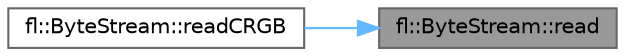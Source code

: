 digraph "fl::ByteStream::read"
{
 // LATEX_PDF_SIZE
  bgcolor="transparent";
  edge [fontname=Helvetica,fontsize=10,labelfontname=Helvetica,labelfontsize=10];
  node [fontname=Helvetica,fontsize=10,shape=box,height=0.2,width=0.4];
  rankdir="RL";
  Node1 [id="Node000001",label="fl::ByteStream::read",height=0.2,width=0.4,color="gray40", fillcolor="grey60", style="filled", fontcolor="black",tooltip=" "];
  Node1 -> Node2 [id="edge1_Node000001_Node000002",dir="back",color="steelblue1",style="solid",tooltip=" "];
  Node2 [id="Node000002",label="fl::ByteStream::readCRGB",height=0.2,width=0.4,color="grey40", fillcolor="white", style="filled",URL="$d2/d5e/classfl_1_1_byte_stream.html#ae162f4b96476e86d4a9ed572d7f313bc",tooltip=" "];
}
